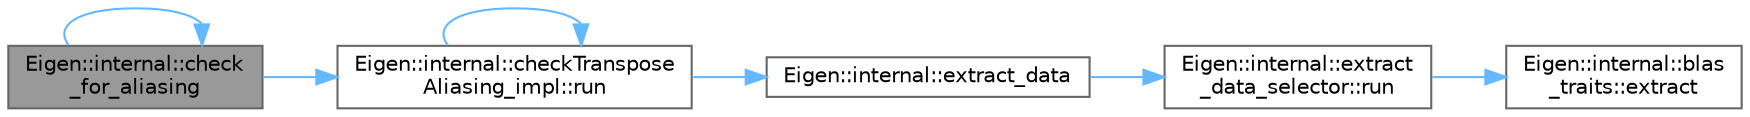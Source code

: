 digraph "Eigen::internal::check_for_aliasing"
{
 // LATEX_PDF_SIZE
  bgcolor="transparent";
  edge [fontname=Helvetica,fontsize=10,labelfontname=Helvetica,labelfontsize=10];
  node [fontname=Helvetica,fontsize=10,shape=box,height=0.2,width=0.4];
  rankdir="LR";
  Node1 [id="Node000001",label="Eigen::internal::check\l_for_aliasing",height=0.2,width=0.4,color="gray40", fillcolor="grey60", style="filled", fontcolor="black",tooltip=" "];
  Node1 -> Node1 [id="edge1_Node000001_Node000001",color="steelblue1",style="solid",tooltip=" "];
  Node1 -> Node2 [id="edge2_Node000001_Node000002",color="steelblue1",style="solid",tooltip=" "];
  Node2 [id="Node000002",label="Eigen::internal::checkTranspose\lAliasing_impl::run",height=0.2,width=0.4,color="grey40", fillcolor="white", style="filled",URL="$struct_eigen_1_1internal_1_1check_transpose_aliasing__impl.html#a01cee326e5f97de5675845081f35a9ab",tooltip=" "];
  Node2 -> Node3 [id="edge3_Node000002_Node000003",color="steelblue1",style="solid",tooltip=" "];
  Node3 [id="Node000003",label="Eigen::internal::extract_data",height=0.2,width=0.4,color="grey40", fillcolor="white", style="filled",URL="$namespace_eigen_1_1internal.html#a9023589ab2cb199e9b9216cb94b0310e",tooltip=" "];
  Node3 -> Node4 [id="edge4_Node000003_Node000004",color="steelblue1",style="solid",tooltip=" "];
  Node4 [id="Node000004",label="Eigen::internal::extract\l_data_selector::run",height=0.2,width=0.4,color="grey40", fillcolor="white", style="filled",URL="$struct_eigen_1_1internal_1_1extract__data__selector.html#a6f6ed809bd807a552227d7188626dcc9",tooltip=" "];
  Node4 -> Node5 [id="edge5_Node000004_Node000005",color="steelblue1",style="solid",tooltip=" "];
  Node5 [id="Node000005",label="Eigen::internal::blas\l_traits::extract",height=0.2,width=0.4,color="grey40", fillcolor="white", style="filled",URL="$struct_eigen_1_1internal_1_1blas__traits.html#a05d6cd2ebeac5e92aee45db28b416023",tooltip=" "];
  Node2 -> Node2 [id="edge6_Node000002_Node000002",color="steelblue1",style="solid",tooltip=" "];
}
